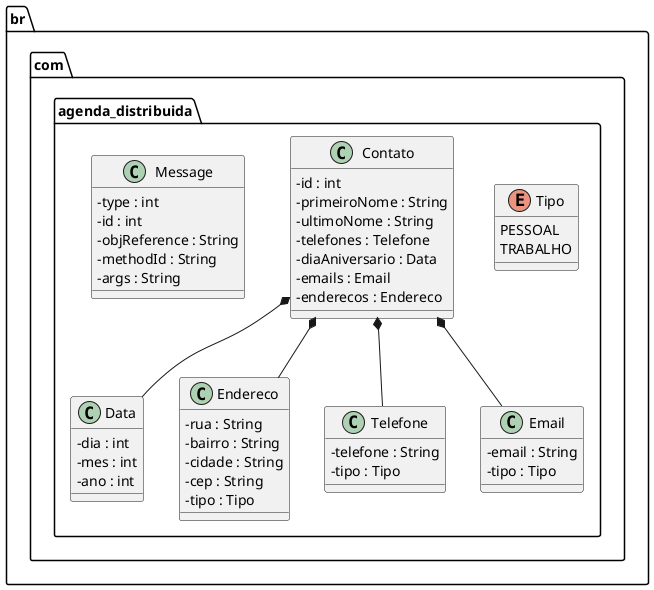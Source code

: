 @startuml agenda_distribuida
skinparam classAttributeIconSize 0

package br.com.agenda_distribuida <<Folder>> {
     class Data {
          -dia : int
          -mes : int
          -ano : int
     }

     class Endereco {
          -rua : String
          -bairro : String
          -cidade : String
          -cep : String
          -tipo : Tipo
     }

     enum Tipo {
        PESSOAL
        TRABALHO
     }

     class Telefone {
          -telefone : String
          -tipo : Tipo
     }

     class Email {
          -email : String
          -tipo : Tipo
     }

     class Contato {
          -id : int
          -primeiroNome : String
          -ultimoNome : String
          -telefones : Telefone
          -diaAniversario : Data
          -emails : Email
          -enderecos : Endereco
     }

     class Message {
          -type : int
          -id : int
          -objReference : String
          -methodId : String
          -args : String
     }
}

Contato *-- Email

Contato *-- Endereco

Contato *-- Data

Contato *-- Telefone

@enduml